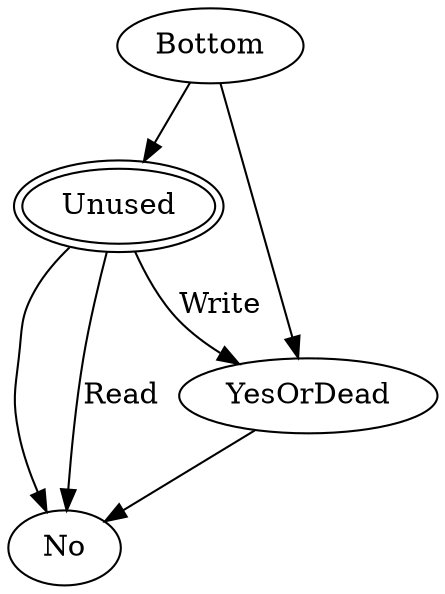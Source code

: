 #
# This file is distributed under the MIT License. See LICENSE.md for details.
#

digraph UsedReturnValuesOfFunction {
  Bottom;
  Unused [peripheries=2];
  YesOrDead;
  No;

  # Lattice
  Bottom->Unused;
  Bottom->YesOrDead;
  YesOrDead->No;
  Unused->No;

  # Transfer functions
  Unused->YesOrDead [label="Write"];
  Unused->No [label="Read"];
}
